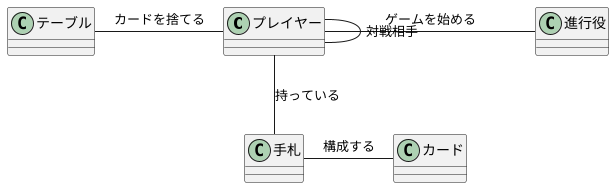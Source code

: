 @startuml

class プレイヤー
class 進行役
class カード
class 手札
class テーブル

プレイヤー -d- 手札 : 持っている
プレイヤー -r- 進行役 : ゲームを始める
カード -l- 手札 : 構成する
プレイヤー -l- テーブル : カードを捨てる
プレイヤー -- プレイヤー : 対戦相手

@enduml
